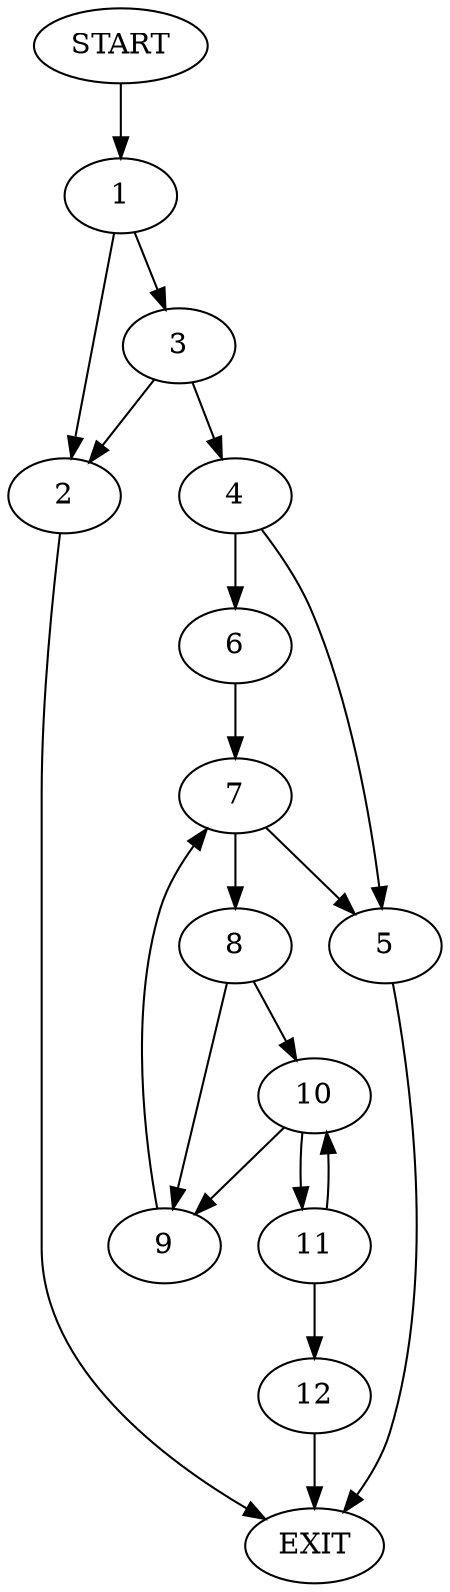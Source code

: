 digraph {
0 [label="START"]
13 [label="EXIT"]
0 -> 1
1 -> 2
1 -> 3
3 -> 2
3 -> 4
2 -> 13
4 -> 5
4 -> 6
6 -> 7
5 -> 13
7 -> 8
7 -> 5
8 -> 9
8 -> 10
10 -> 9
10 -> 11
9 -> 7
11 -> 12
11 -> 10
12 -> 13
}
